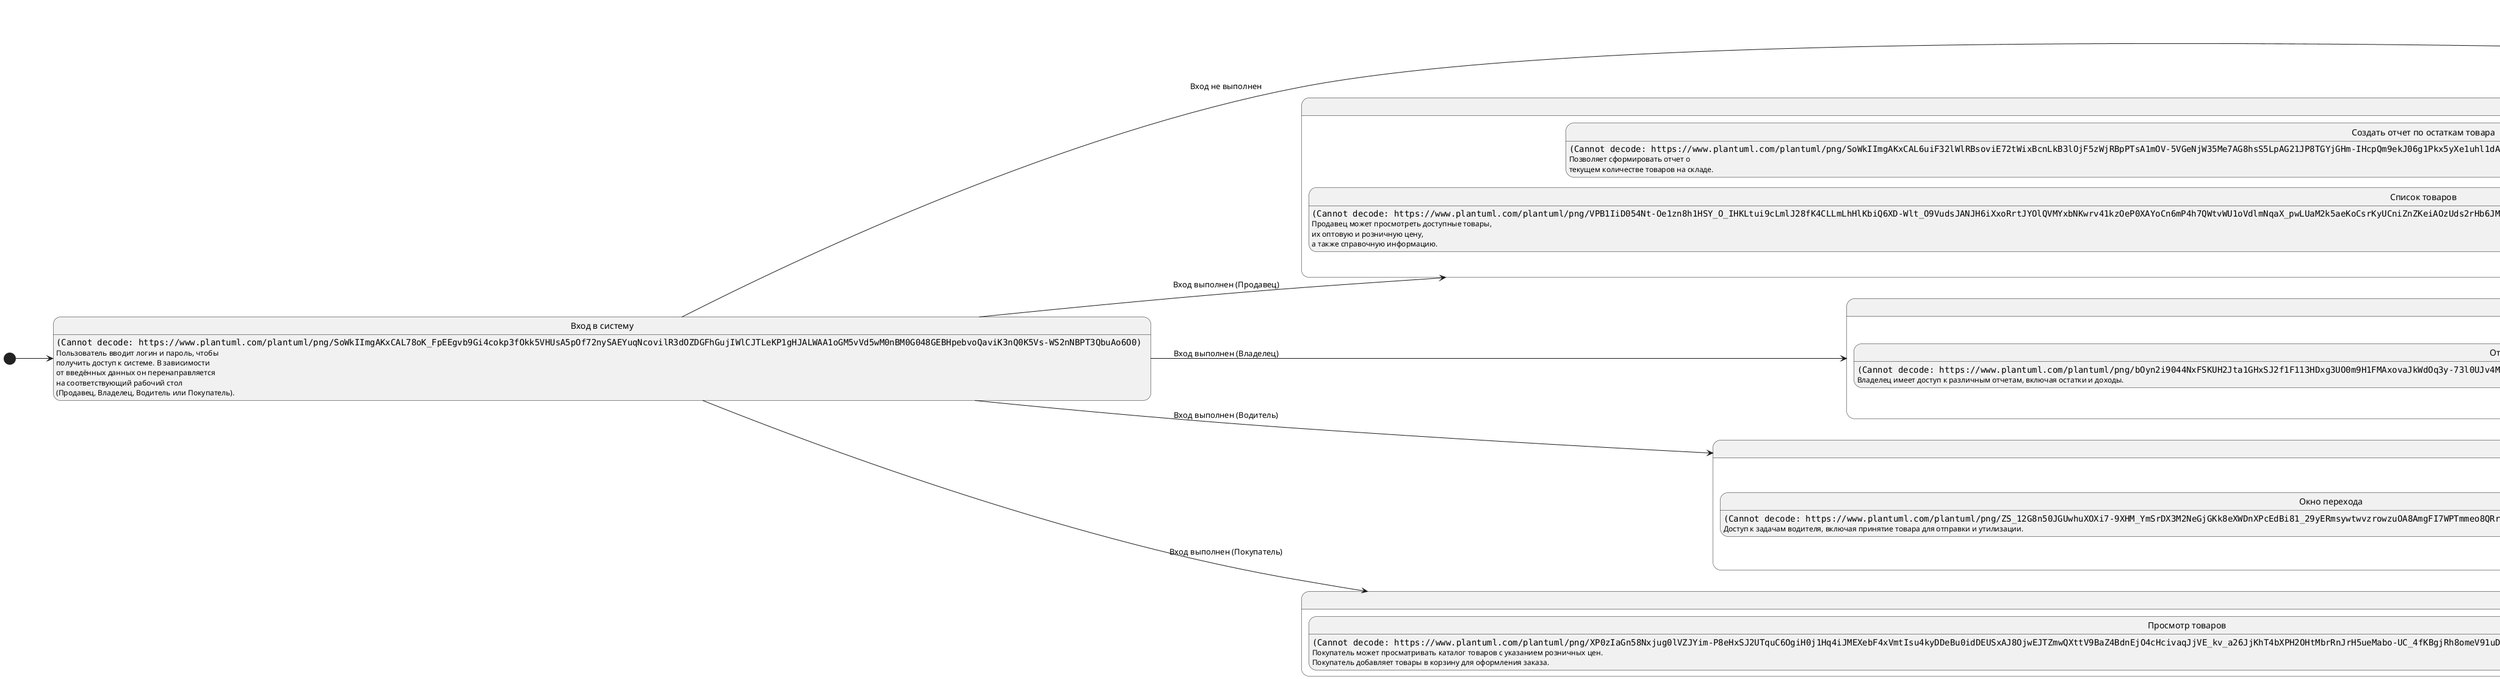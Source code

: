 @startuml states
left to right direction

[*] --> login

state login as "Вход в систему" {
  login : <img https://www.plantuml.com/plantuml/png/SoWkIImgAKxCAL78oK_FpEEgvb9Gi4cokp3fOkk5VHUsA5pOf72nySAEYuqNcovilR3dOZDGFhGujIWlCJTLeKP1gHJALWAA1oGM5vVd5wM0nBM0G048GEBHpebvoQaviK3nQ0K5Vs-WS2nNBPT3QbuAo6O0>
  login : Пользователь вводит логин и пароль, чтобы 
  login : получить доступ к системе. В зависимости 
  login : от введённых данных он перенаправляется
  login : на соответствующий рабочий стол
  login : (Продавец, Владелец, Водитель или Покупатель).
}

login --> [*] : Вход не выполнен
login --> seller : Вход выполнен (Продавец)
login --> owner : Вход выполнен (Владелец)
login --> driver : Вход выполнен (Водитель)
login --> customer : Вход выполнен (Покупатель)

state seller as "Рабочий стол Продавца" {
  state seller_item_list as "Список товаров" {
    seller_item_list : <img https://www.plantuml.com/plantuml/png/VPB1IiD054Nt-Oe1zn8h1HSY_O_IHKLtui9cLmlJ28fK4CLLmLhHlKbiQ6XD-Wlt_O9VudsJANJH6iXxoRrtJYOlQVMYxbNKwrv41kzOeP0XAYoCn6mP4h7QWtvWU1oVdlmNqaX_pwLUaM2k5aeKoCsrKyUCniZnZKeiAOzUds2rHb6JMqPA9DwSqfWhHkvOjmJ632oTdSkGd0mLdNst7RpH_461cJwICYRgopqAmxkZtxZKVX3omlMGjTqnU9OHKh6wONceKLz8iTJt9bz9dsBb1Wi6HhgqMICQ7jKCpMxKaniCJxE5rF2amt3TTvC6hhRnWHaIDmKw7IzEaJkPO1hM3tWZy48fPI2hrsrypqum25hdbsVwOmH_>
    seller_item_list : Продавец может просмотреть доступные товары,
    seller_item_list : их оптовую и розничную цену,
    seller_item_list : а также справочную информацию.
  }
  state seller_add_item as "Добавление товара" {
    seller_add_item : <img https://www.plantuml.com/plantuml/png/NT2_JeOm50NmlK_HVDFdXfk3CJo62M70w6OSX0r8i2OQeucB4udeu0DKbD387r_Xt5VmIRobe2ZZwU_sNEh7INIUnD5f8l604Q_GgD6XmG23HfB2o86c0bgaGlAtVtImeeOKtQtOHF38PwqDvclSbyaDdXZsdBrZf6BZTCc3YYlVR0P3zmjFjpiIBrJG9JwuvrPcsqDEAjGiRs1oDr_XSrc0P-bgsbwxmhqlDSmrpqnQkn1TO_XB6Uvwlx9asKskeGjIjixcZdaE1QZuf7SNX3z_6Fn_cr3amZyvExPlBBu1>
    seller_add_item : Продавец может добавить новый товар в систему,
    seller_add_item : указав все необходимые данные.
  }
  state seller_inventory_report as "Создать отчет по остаткам товара" {
    seller_inventory_report : <img https://www.plantuml.com/plantuml/png/SoWkIImgAKxCAL6uiF32lWlRBsoviE72tWixBcnLkB3lOjF5zWjRBpPTsA1mOV-5VGeNjW35Me7AG8hsS5LpAG21JP8TGYjGHm-IHcpQm9ekJ06g1Pkx5yXe1uhl1dA0e4P1oTX0py1IpyZ0o4G9LItGX5r0l1Ue7kp6Y_rGvOO6oCgN06rhkB07f4a12e3ggZKq5G9St80i8CCvE0p4YD1KSAr8Jis120O7-jI2JOY-CEzY4z20hI37nS9DYCRfpLYkMYw7rBmKK3W20000>
    seller_inventory_report : Позволяет сформировать отчет о
    seller_inventory_report : текущем количестве товаров на складе.
  }
  state seller_edit_item as "Редактирование товара" {
    seller_edit_item : <img https://www.plantuml.com/plantuml/png/RP11IWD144NtSuecgxYBEnSYEOOWMKHq9ovCTabWR54H1VS1nmWUO8XfqcYclSAhAtWIkom68zYx_hp_VrNrH-FXnNWqF1ix5WHMrBoB9qf9OabDGoGuyVRDSbrC2fVV_l71_nRnyh1b-85vecQz5MXlwZeyazWGMP6ax1WzrnG2RweHvR759zqTnwkKSgMTSk-ctSEiL2mpUKUScR_YinqWU-M6G4DjXNjVlh4Q5YJMEf3Sqln15Tpj_P9p4X_A4UHIlDQfRbZFe2CgyMmiOD1kcEKNabnBQRlhTGR5hEYVdf_etRy1>
    seller_edit_item : Продавец может изменить информацию о существующем товаре.
  }
  seller_item_list --> seller_add_item
  seller_item_list --> seller_edit_item
  seller_add_item --> seller_item_list
  seller_edit_item --> seller_item_list
}

state owner as "Рабочий стол Владельца" {
  state owner_main as "Отчеты" {
    owner_main : <img https://www.plantuml.com/plantuml/png/bOyn2i9044NxFSKUH2Jta1GHxSJ2f1F113HDxg3UO0m9H1FMAxovaJkWdOq3y-73l0UJv4MsA_9iKtYk27U2rWmyl9PQ4HWzBID2Hy-eZPuHjtS-pcmv_uCnOi65e2LJp4gFz34RZvNQYkT5i6uUYVj4cBn9QP58IFeHtRvNj0o_DHr1JmGwawJku9BrTcMllW40>
    owner_main : Владелец имеет доступ к различным отчетам, включая остатки и доходы.
  }
  state owner_inventory_report as "Посмотреть отчет по остаткам товара" {
    owner_inventory_report : Позволяет ознакомиться с текущим состоянием запасов.
  }
  state owner_income_report as "Создать отчет по доходам" {
    owner_income_report : <img https://www.plantuml.com/plantuml/png/SoWkIImgAKxCAL6uiF32lWlRBsoviE72tWixBcnLkB3lOjF5zWjRBpPTsA1mOV-5VGeNjW35Me7AG8hsS5LpAG21JP8TGYjGHm-IHcpQm9ekJ06g1Pkx5yXe1uhl1dA0e4P1oTX0py1IpyZ0o4G9LItGX5r0l1Ue7kp6Y_rGvOO6oCgN06rhkB07f4a12e3ggZKq5G9St80i8CCvE0p4YD1KSAr8Jis120O7-jI2JOY-CEzY4z20hI37nS9DYCRfpLYkMYw7rBmKK3W20000>
    owner_income_report : Генерация отчета с данными о доходах за определённый период.
  }
  owner_main --> owner_inventory_report
  owner_main --> owner_income_report
  owner_inventory_report --> owner_main
  owner_income_report --> owner_main
}

state driver as "Рабочий стол Водителя" {
  state driver_main as "Окно перехода" {
    driver_main : <img https://www.plantuml.com/plantuml/png/ZS_12G8n50JGUwhuXOXi7-9XHM_YmSrDX3M2NeGjGKk8eXWDnXPcEdBi81_29yERmsywtwvzrowzuOA8AmgFI7WPTmmeo8QRrXr9tmSo1xTnfXdDnjKDqqnmPY_tuS30ar5MCB8tMIb3KVOLYihVIDFA7lSC0bdlgVoWhUxMDOlL_7_P3m00>
    driver_main : Доступ к задачам водителя, включая принятие товара для отправки и утилизации.
  }
  state driver_refill as "Принятие товара для отправки" {
    driver_refill : <img https://www.plantuml.com/plantuml/png/dL6xIWD15EttAowfOX7OtMWdaiyGGeg8Tc9Xjek1E15iX6t4GiI0Np3eB0vvhBzmxY_u9PwPmKPJvHPxu3psdiiC9jNukfgCBol1KkVms6gjXjW8eSKxB6ahS5XhBMZ9VWM6oWe-csR2EJuxsIyk7Bpz6YNDZNIm9BU1XsDatac-Pt9hUBr7exTgc6cZ-IXF1bPOO8kL6Y5OV8PlS1EzrhHEkmU25qeVKMPT-RvxAgXqJtSf9PMTaVuiRNpa0WFxxx1GgypBmrwHz_f5gZV4AqsRMCUEw1Z6Arsyf67MiQNHXpy_qyKecsM3Ywlpy4m_>
    driver_refill : Принятие товара для отправки: Водитель принимает товары для доставки.
  }
  state driver_dispose as "Принятие товара для утилизации" {
    driver_dispose : <img https://www.plantuml.com/plantuml/png/dP4nJW9X48NxFSM42WiIG4jZE8O9eS1ePonaEoGHZDeOQIoCXIHUm17trmtWxnNUtCZtpu-TbPEG2VE-UVjcjpSgX-VbQ7XQ2XPsYHfVDhSPUn2sY2MKOnLKMDjSxCh5DN-VL6xOws9S26l_wE3_5iB2ooyikIwaWLUy4OrOeMvawed_k6ot23QbrHBHqMux0pa4PGQ1Ret6pHt1e_C1Ax4f6PeAtjagWj6rccZpaEWYHI4Jy44v44Zdu3jPYrspAMS-zoMtJpO8avpY0Kf3tUuGtK1ppEvUgzDkxNPot3wUoMtSImSa-lxmoYyBtArupCpk_dXlTZye9aNlvEmuVS0V>
    driver_dispose : Водитель принимает товары для утилизации.
  }
  driver_main --> driver_refill
  driver_main --> driver_dispose
  driver_refill --> driver_main
  driver_dispose --> driver_main
}

state customer as "Рабочий стол Покупателя" {
  state customer_item_list as "Просмотр товаров" {
    customer_item_list : <img https://www.plantuml.com/plantuml/png/XP0zIaGn58Nxjug0lVZJYim-P8eHxSJ2UTquC6OgiH0j1Hq4iJMEXebF4xVmtIsu4kyDDeBu0idDEUSxAJ8OjwEJTZmwQXttV9BaZ4BdnEjO4cHcivaqJjVE_kv_a26JjKhT4bXPH2OHtMbrRnJrH5ueMabo-UC_4fKBgjRh8omeV91uDL1jxbZgzPpaL6rkVFciSuzhHsS8An9PviDQvubdtYcM6S-3p6HE9rukL6xrrQy8PDlkZ_PsJtjgfwOBeaQHD_4a9N_1n64pRGQ7nmVsyzy0>
    customer_item_list : Покупатель может просматривать каталог товаров с указанием розничных цен.
    customer_item_list : Покупатель добавляет товары в корзину для оформления заказа.
  }
  state customer_shopping_cart as "Корзина товаров" {
    customer_shopping_cart : <img https://www.plantuml.com/plantuml/png/VP91IiD068NtESLGTmKbRSILIEzHigZeJbpOx6eXHZTIGHGN8bWHnQsJj2LZskGCRwxWINppau2YTc3-oJpU-uP_9hrXD3Y9XeEZIE41bOsHmw24LZP1XGoQ4bTlv2cEtVszjJOnZJR4zmXDLyPQqhjGftLQCxB0J2Z6NjVw6pNo6XTXoqs6grfubdCCLeoTsSHUKT-Iq_24YhB1t14LTKnTq5x2k5t7_qnAhgsWnHhuBFrGuTPEaDeOsi44X7UaM19My5JXlDhOdgEWOy9jjm5r7MXx3UX6UkPKVt627voTVpdIzxtqFPDxu6WBa0jhcrDA9_35FvRQnmlcqEp4o3qXQy0eKVBxuzkRXNNaZa9AHrQ7VZkcza9URDLWSzeBpZpqnbxlyFZ0_KHV>
  }
  customer_item_list --> customer_shopping_cart
  customer_shopping_cart --> customer_item_list
}

@enduml